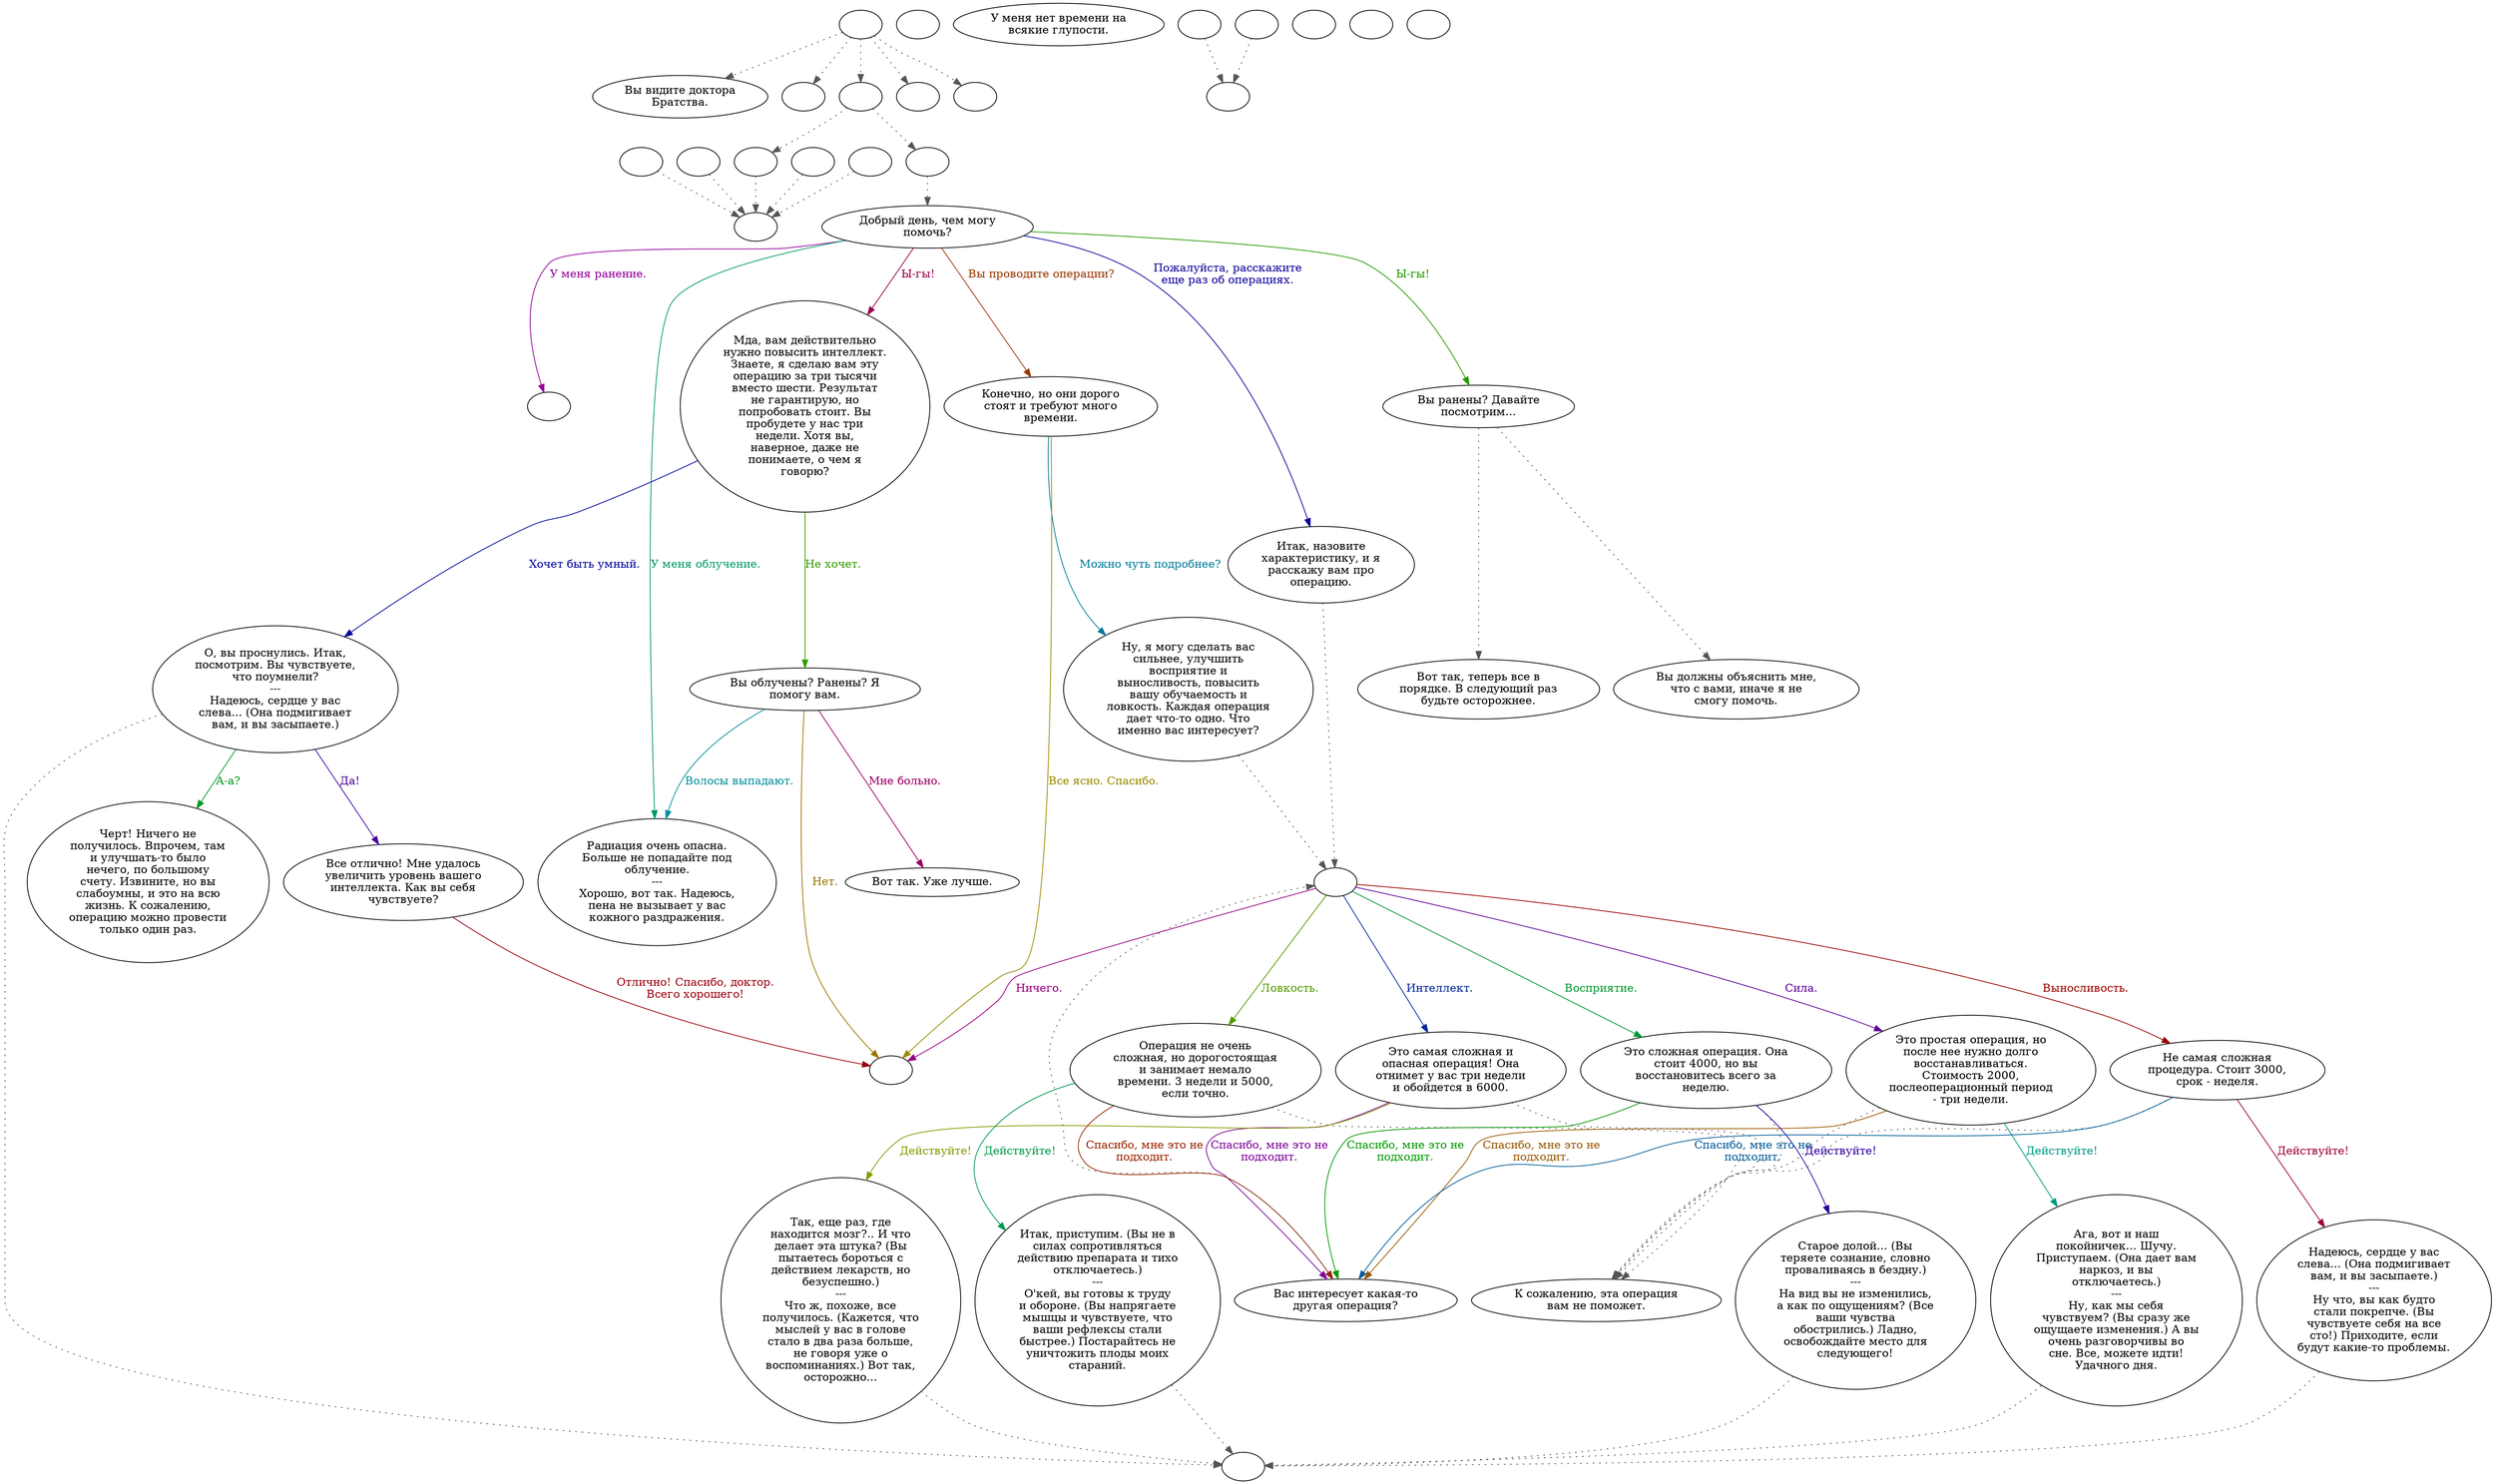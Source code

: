 digraph boslori {
  "start" [style=filled       fillcolor="#FFFFFF"       color="#000000"]
  "start" -> "look_at_p_proc" [style=dotted color="#555555"]
  "start" -> "pickup_p_proc" [style=dotted color="#555555"]
  "start" -> "talk_p_proc" [style=dotted color="#555555"]
  "start" -> "critter_p_proc" [style=dotted color="#555555"]
  "start" -> "destroy_p_proc" [style=dotted color="#555555"]
  "start" [label=""]
  "combat" [style=filled       fillcolor="#FFFFFF"       color="#000000"]
  "combat" [label=""]
  "critter_p_proc" [style=filled       fillcolor="#FFFFFF"       color="#000000"]
  "critter_p_proc" [label=""]
  "pickup_p_proc" [style=filled       fillcolor="#FFFFFF"       color="#000000"]
  "pickup_p_proc" [label=""]
  "talk_p_proc" [style=filled       fillcolor="#FFFFFF"       color="#000000"]
  "talk_p_proc" -> "get_reaction" [style=dotted color="#555555"]
  "talk_p_proc" -> "do_dialog" [style=dotted color="#555555"]
  "talk_p_proc" [label=""]
  "destroy_p_proc" [style=filled       fillcolor="#FFFFFF"       color="#000000"]
  "destroy_p_proc" [label=""]
  "look_at_p_proc" [style=filled       fillcolor="#FFFFFF"       color="#000000"]
  "look_at_p_proc" [label="Вы видите доктора\nБратства."]
  "boslori00" [style=filled       fillcolor="#FFFFFF"       color="#000000"]
  "boslori00" [label="Добрый день, чем могу\nпомочь?"]
  "boslori00" -> "boslori04" [label="У меня ранение." color="#910099" fontcolor="#910099"]
  "boslori00" -> "boslori05" [label="У меня облучение." color="#009964" fontcolor="#009964"]
  "boslori00" -> "boslori07" [label="Вы проводите операции?" color="#993700" fontcolor="#993700"]
  "boslori00" -> "boslori09" [label="Пожалуйста, расскажите\nеще раз об операциях." color="#0B0099" fontcolor="#0B0099"]
  "boslori00" -> "boslori01" [label="Ы-гы!" color="#229900" fontcolor="#229900"]
  "boslori00" -> "Dumb02" [label="Ы-гы!" color="#99004F" fontcolor="#99004F"]
  "boslori01" [style=filled       fillcolor="#FFFFFF"       color="#000000"]
  "boslori01" -> "boslori02" [style=dotted color="#555555"]
  "boslori01" -> "boslori03" [style=dotted color="#555555"]
  "boslori01" [label="Вы ранены? Давайте\nпосмотрим..."]
  "boslori02" [style=filled       fillcolor="#FFFFFF"       color="#000000"]
  "boslori02" [label="Вот так, теперь все в\nпорядке. В следующий раз\nбудьте осторожнее."]
  "boslori03" [style=filled       fillcolor="#FFFFFF"       color="#000000"]
  "boslori03" [label="Вы должны объяснить мне,\nчто с вами, иначе я не\nсмогу помочь."]
  "boslori04" [style=filled       fillcolor="#FFFFFF"       color="#000000"]
  "boslori04" [label=""]
  "boslori05" [style=filled       fillcolor="#FFFFFF"       color="#000000"]
  "boslori05" [label="Радиация очень опасна.\nБольше не попадайте под\nоблучение.\n---\nХорошо, вот так. Надеюсь,\nпена не вызывает у вас\nкожного раздражения."]
  "boslori06" [style=filled       fillcolor="#FFFFFF"       color="#000000"]
  "boslori06" [label="У меня нет времени на\nвсякие глупости."]
  "boslori07" [style=filled       fillcolor="#FFFFFF"       color="#000000"]
  "boslori07" [label="Конечно, но они дорого\nстоят и требуют много\nвремени."]
  "boslori07" -> "boslori08" [label="Можно чуть подробнее?" color="#007B99" fontcolor="#007B99"]
  "boslori07" -> "bosloriend" [label="Все ясно. Спасибо." color="#998A00" fontcolor="#998A00"]
  "boslori08" [style=filled       fillcolor="#FFFFFF"       color="#000000"]
  "boslori08" -> "boslori10" [style=dotted color="#555555"]
  "boslori08" [label="Ну, я могу сделать вас\nсильнее, улучшить\nвосприятие и\nвыносливость, повысить\nвашу обучаемость и\nловкость. Каждая операция\nдает что-то одно. Что\nименно вас интересует?"]
  "boslori09" [style=filled       fillcolor="#FFFFFF"       color="#000000"]
  "boslori09" -> "boslori10" [style=dotted color="#555555"]
  "boslori09" [label="Итак, назовите\nхарактеристику, и я\nрасскажу вам про\nоперацию."]
  "boslori10" [style=filled       fillcolor="#FFFFFF"       color="#000000"]
  "boslori10" [label=""]
  "boslori10" -> "boslori11" [label="Сила." color="#5D0099" fontcolor="#5D0099"]
  "boslori10" -> "boslori12" [label="Восприятие." color="#009931" fontcolor="#009931"]
  "boslori10" -> "boslori13" [label="Выносливость." color="#990400" fontcolor="#990400"]
  "boslori10" -> "boslori14" [label="Интеллект." color="#002999" fontcolor="#002999"]
  "boslori10" -> "boslori15" [label="Ловкость." color="#559900" fontcolor="#559900"]
  "boslori10" -> "bosloriend" [label="Ничего." color="#990082" fontcolor="#990082"]
  "boslori11" [style=filled       fillcolor="#FFFFFF"       color="#000000"]
  "boslori11" -> "sorry" [style=dotted color="#555555"]
  "boslori11" [label="Это простая операция, но\nпосле нее нужно долго\nвосстанавливаться.\nСтоимость 2000,\nпослеоперационный период\n- три недели."]
  "boslori11" -> "boslori18" [label="Действуйте!" color="#009983" fontcolor="#009983"]
  "boslori11" -> "boslori17" [label="Спасибо, мне это не\nподходит." color="#995700" fontcolor="#995700"]
  "boslori12" [style=filled       fillcolor="#FFFFFF"       color="#000000"]
  "boslori12" -> "sorry" [style=dotted color="#555555"]
  "boslori12" [label="Это сложная операция. Она\nстоит 4000, но вы\nвосстановитесь всего за\nнеделю."]
  "boslori12" -> "boslori19" [label="Действуйте!" color="#2A0099" fontcolor="#2A0099"]
  "boslori12" -> "boslori17" [label="Спасибо, мне это не\nподходит." color="#029900" fontcolor="#029900"]
  "boslori13" [style=filled       fillcolor="#FFFFFF"       color="#000000"]
  "boslori13" -> "sorry" [style=dotted color="#555555"]
  "boslori13" [label="Не самая сложная\nпроцедура. Стоит 3000,\nсрок - неделя."]
  "boslori13" -> "boslori20" [label="Действуйте!" color="#99002F" fontcolor="#99002F"]
  "boslori13" -> "boslori17" [label="Спасибо, мне это не\nподходит." color="#005C99" fontcolor="#005C99"]
  "boslori14" [style=filled       fillcolor="#FFFFFF"       color="#000000"]
  "boslori14" -> "sorry" [style=dotted color="#555555"]
  "boslori14" [label="Это самая сложная и\nопасная операция! Она\nотнимет у вас три недели\nи обойдется в 6000."]
  "boslori14" -> "raisiq" [label="Действуйте!" color="#889900" fontcolor="#889900"]
  "boslori14" -> "boslori17" [label="Спасибо, мне это не\nподходит." color="#7D0099" fontcolor="#7D0099"]
  "boslori15" [style=filled       fillcolor="#FFFFFF"       color="#000000"]
  "boslori15" -> "sorry" [style=dotted color="#555555"]
  "boslori15" [label="Операция не очень\nсложная, но дорогостоящая\nи занимает немало\nвремени. 3 недели и 5000,\nесли точно."]
  "boslori15" -> "boslori22" [label="Действуйте!" color="#009950" fontcolor="#009950"]
  "boslori15" -> "boslori17" [label="Спасибо, мне это не\nподходит." color="#992400" fontcolor="#992400"]
  "boslori16" [style=filled       fillcolor="#FFFFFF"       color="#000000"]
  "boslori16" [label=""]
  "boslori17" [style=filled       fillcolor="#FFFFFF"       color="#000000"]
  "boslori17" -> "boslori10" [style=dotted color="#555555"]
  "boslori17" [label="Вас интересует какая-то\nдругая операция?"]
  "boslori18" [style=filled       fillcolor="#FFFFFF"       color="#000000"]
  "boslori18" -> "boslori16" [style=dotted color="#555555"]
  "boslori18" [label="Ага, вот и наш\nпокойничек... Шучу.\nПриступаем. (Она дает вам\nнаркоз, и вы\nотключаетесь.)\n---\nНу, как мы себя\nчувствуем? (Вы сразу же\nощущаете изменения.) А вы\nочень разговорчивы во\nсне. Все, можете идти!\nУдачного дня."]
  "boslori19" [style=filled       fillcolor="#FFFFFF"       color="#000000"]
  "boslori19" -> "boslori16" [style=dotted color="#555555"]
  "boslori19" [label="Старое долой... (Вы\nтеряете сознание, словно\nпроваливаясь в бездну.)\n---\nНа вид вы не изменились,\nа как по ощущениям? (Все\nваши чувства\nобострились.) Ладно,\nосвобождайте место для\nследующего!"]
  "boslori20" [style=filled       fillcolor="#FFFFFF"       color="#000000"]
  "boslori20" -> "boslori16" [style=dotted color="#555555"]
  "boslori20" [label="Надеюсь, сердце у вас\nслева... (Она подмигивает\nвам, и вы засыпаете.)\n---\nНу что, вы как будто\nстали покрепче. (Вы\nчувствуете себя на все\nсто!) Приходите, если\nбудут какие-то проблемы."]
  "Dumb02" [style=filled       fillcolor="#FFFFFF"       color="#000000"]
  "Dumb02" [label="Мда, вам действительно\nнужно повысить интеллект.\nЗнаете, я сделаю вам эту\nоперацию за три тысячи\nвместо шести. Результат\nне гарантирую, но\nпопробовать стоит. Вы\nпробудете у нас три\nнедели. Хотя вы,\nнаверное, даже не\nпонимаете, о чем я\nговорю?"]
  "Dumb02" -> "Dumb04" [label="Хочет быть умный." color="#000999" fontcolor="#000999"]
  "Dumb02" -> "Dumb03" [label="Не хочет." color="#369900" fontcolor="#369900"]
  "Dumb03" [style=filled       fillcolor="#FFFFFF"       color="#000000"]
  "Dumb03" [label="Вы облучены? Ранены? Я\nпомогу вам."]
  "Dumb03" -> "Dumb06a" [label="Мне больно." color="#990062" fontcolor="#990062"]
  "Dumb03" -> "boslori05" [label="Волосы выпадают." color="#008F99" fontcolor="#008F99"]
  "Dumb03" -> "bosloriend" [label="Нет." color="#997600" fontcolor="#997600"]
  "Dumb04" [style=filled       fillcolor="#FFFFFF"       color="#000000"]
  "Dumb04" -> "boslori16" [style=dotted color="#555555"]
  "Dumb04" [label="О, вы проснулись. Итак,\nпосмотрим. Вы чувствуете,\nчто поумнели?\n---\nНадеюсь, сердце у вас\nслева... (Она подмигивает\nвам, и вы засыпаете.)"]
  "Dumb04" -> "Dumb06" [label="Да!" color="#4A0099" fontcolor="#4A0099"]
  "Dumb04" -> "Dumb05" [label="А-а?" color="#00991D" fontcolor="#00991D"]
  "Dumb05" [style=filled       fillcolor="#FFFFFF"       color="#000000"]
  "Dumb05" [label="Черт! Ничего не\nполучилось. Впрочем, там\nи улучшать-то было\nнечего, по большому\nсчету. Извините, но вы\nслабоумны, и это на всю\nжизнь. К сожалению,\nоперацию можно провести\nтолько один раз."]
  "Dumb06" [style=filled       fillcolor="#FFFFFF"       color="#000000"]
  "Dumb06" [label="Все отлично! Мне удалось\nувеличить уровень вашего\nинтеллекта. Как вы себя\nчувствуете?"]
  "Dumb06" -> "bosloriend" [label="Отлично! Спасибо, доктор.\nВсего хорошего!" color="#99000F" fontcolor="#99000F"]
  "Dumb06a" [style=filled       fillcolor="#FFFFFF"       color="#000000"]
  "Dumb06a" [label="Вот так. Уже лучше."]
  "raisiq" [style=filled       fillcolor="#FFFFFF"       color="#000000"]
  "raisiq" -> "boslori16" [style=dotted color="#555555"]
  "raisiq" [label="Так, еще раз, где\nнаходится мозг?.. И что\nделает эта штука? (Вы\nпытаетесь бороться с\nдействием лекарств, но\nбезуспешно.)\n---\nЧто ж, похоже, все\nполучилось. (Кажется, что\nмыслей у вас в голове\nстало в два раза больше,\nне говоря уже о\nвоспоминаниях.) Вот так,\nосторожно..."]
  "boslori22" [style=filled       fillcolor="#FFFFFF"       color="#000000"]
  "boslori22" -> "boslori16" [style=dotted color="#555555"]
  "boslori22" [label="Итак, приступим. (Вы не в\nсилах сопротивляться\nдействию препарата и тихо\nотключаетесь.)\n---\nО'кей, вы готовы к труду\nи обороне. (Вы напрягаете\nмышцы и чувствуете, что\nваши рефлексы стали\nбыстрее.) Постарайтесь не\nуничтожить плоды моих\nстараний."]
  "bosloriend" [style=filled       fillcolor="#FFFFFF"       color="#000000"]
  "bosloriend" [label=""]
  "sorry" [style=filled       fillcolor="#FFFFFF"       color="#000000"]
  "sorry" [label="К сожалению, эта операция\nвам не поможет."]
  "do_dialog" [style=filled       fillcolor="#FFFFFF"       color="#000000"]
  "do_dialog" -> "boslori00" [style=dotted color="#555555"]
  "do_dialog" [label=""]
  "get_reaction" [style=filled       fillcolor="#FFFFFF"       color="#000000"]
  "get_reaction" -> "ReactToLevel" [style=dotted color="#555555"]
  "get_reaction" [label=""]
  "ReactToLevel" [style=filled       fillcolor="#FFFFFF"       color="#000000"]
  "ReactToLevel" [label=""]
  "LevelToReact" [style=filled       fillcolor="#FFFFFF"       color="#000000"]
  "LevelToReact" [label=""]
  "UpReact" [style=filled       fillcolor="#FFFFFF"       color="#000000"]
  "UpReact" -> "ReactToLevel" [style=dotted color="#555555"]
  "UpReact" [label=""]
  "DownReact" [style=filled       fillcolor="#FFFFFF"       color="#000000"]
  "DownReact" -> "ReactToLevel" [style=dotted color="#555555"]
  "DownReact" [label=""]
  "BottomReact" [style=filled       fillcolor="#FFFFFF"       color="#000000"]
  "BottomReact" [label=""]
  "TopReact" [style=filled       fillcolor="#FFFFFF"       color="#000000"]
  "TopReact" [label=""]
  "BigUpReact" [style=filled       fillcolor="#FFFFFF"       color="#000000"]
  "BigUpReact" -> "ReactToLevel" [style=dotted color="#555555"]
  "BigUpReact" [label=""]
  "BigDownReact" [style=filled       fillcolor="#FFFFFF"       color="#000000"]
  "BigDownReact" -> "ReactToLevel" [style=dotted color="#555555"]
  "BigDownReact" [label=""]
  "UpReactLevel" [style=filled       fillcolor="#FFFFFF"       color="#000000"]
  "UpReactLevel" -> "LevelToReact" [style=dotted color="#555555"]
  "UpReactLevel" [label=""]
  "DownReactLevel" [style=filled       fillcolor="#FFFFFF"       color="#000000"]
  "DownReactLevel" -> "LevelToReact" [style=dotted color="#555555"]
  "DownReactLevel" [label=""]
  "Goodbyes" [style=filled       fillcolor="#FFFFFF"       color="#000000"]
  "Goodbyes" [label=""]
}